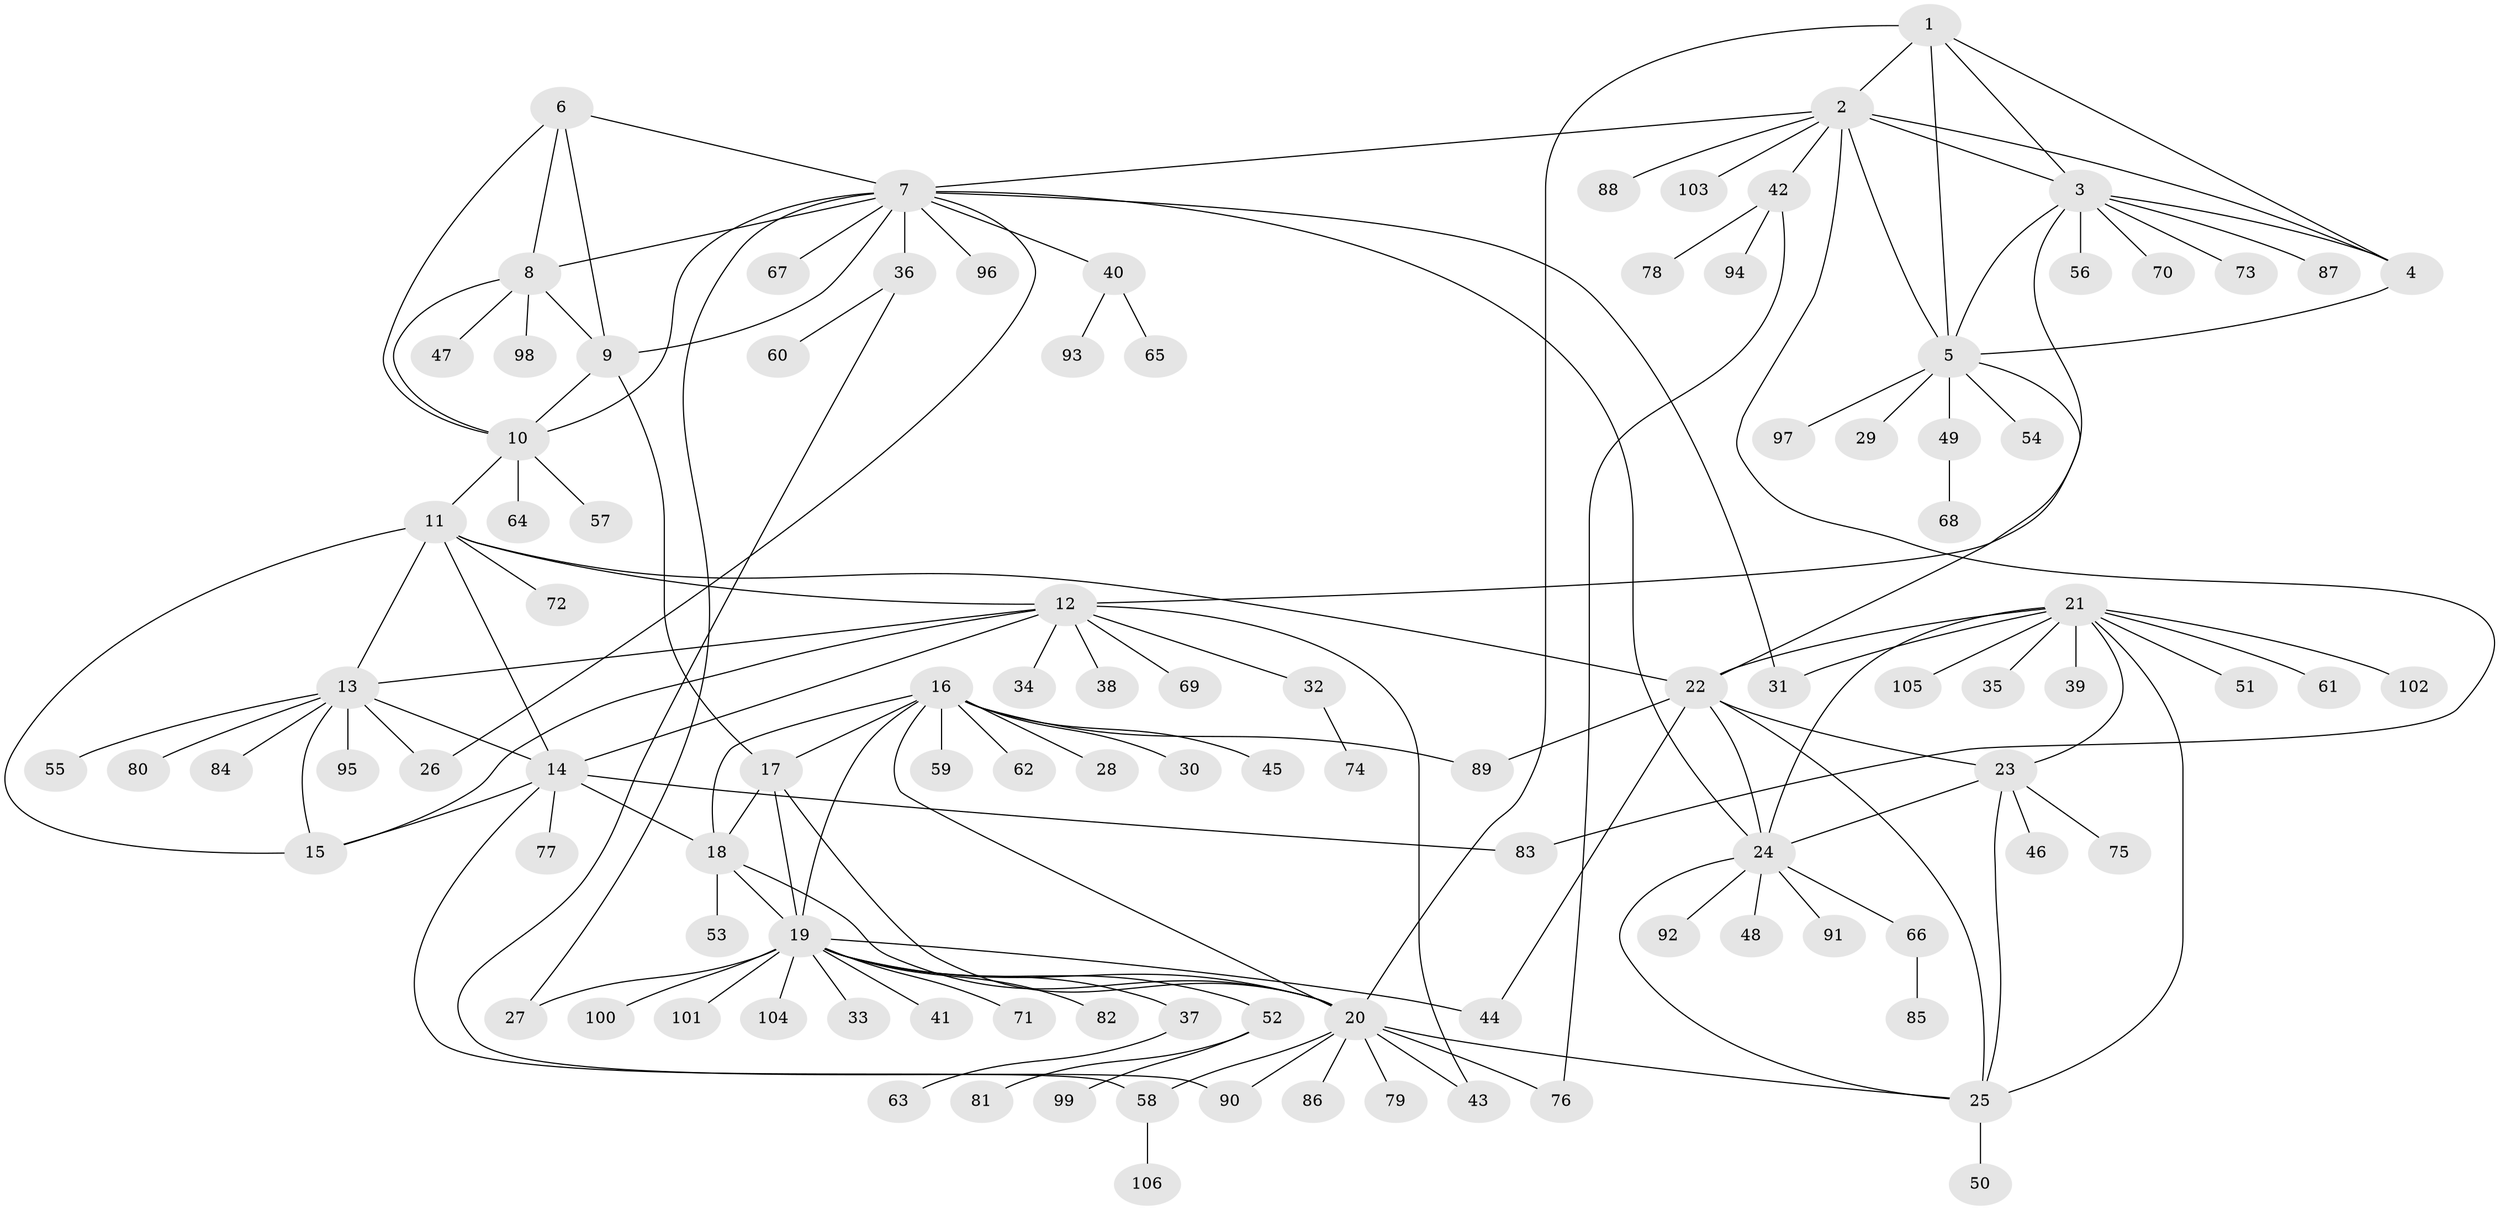 // coarse degree distribution, {6: 0.09090909090909091, 3: 0.12121212121212122, 4: 0.12121212121212122, 9: 0.06060606060606061, 7: 0.12121212121212122, 5: 0.12121212121212122, 8: 0.030303030303030304, 2: 0.15151515151515152, 1: 0.18181818181818182}
// Generated by graph-tools (version 1.1) at 2025/52/03/04/25 22:52:42]
// undirected, 106 vertices, 151 edges
graph export_dot {
  node [color=gray90,style=filled];
  1;
  2;
  3;
  4;
  5;
  6;
  7;
  8;
  9;
  10;
  11;
  12;
  13;
  14;
  15;
  16;
  17;
  18;
  19;
  20;
  21;
  22;
  23;
  24;
  25;
  26;
  27;
  28;
  29;
  30;
  31;
  32;
  33;
  34;
  35;
  36;
  37;
  38;
  39;
  40;
  41;
  42;
  43;
  44;
  45;
  46;
  47;
  48;
  49;
  50;
  51;
  52;
  53;
  54;
  55;
  56;
  57;
  58;
  59;
  60;
  61;
  62;
  63;
  64;
  65;
  66;
  67;
  68;
  69;
  70;
  71;
  72;
  73;
  74;
  75;
  76;
  77;
  78;
  79;
  80;
  81;
  82;
  83;
  84;
  85;
  86;
  87;
  88;
  89;
  90;
  91;
  92;
  93;
  94;
  95;
  96;
  97;
  98;
  99;
  100;
  101;
  102;
  103;
  104;
  105;
  106;
  1 -- 2;
  1 -- 3;
  1 -- 4;
  1 -- 5;
  1 -- 20;
  2 -- 3;
  2 -- 4;
  2 -- 5;
  2 -- 7;
  2 -- 42;
  2 -- 83;
  2 -- 88;
  2 -- 103;
  3 -- 4;
  3 -- 5;
  3 -- 12;
  3 -- 56;
  3 -- 70;
  3 -- 73;
  3 -- 87;
  4 -- 5;
  5 -- 22;
  5 -- 29;
  5 -- 49;
  5 -- 54;
  5 -- 97;
  6 -- 7;
  6 -- 8;
  6 -- 9;
  6 -- 10;
  7 -- 8;
  7 -- 9;
  7 -- 10;
  7 -- 24;
  7 -- 26;
  7 -- 27;
  7 -- 31;
  7 -- 36;
  7 -- 40;
  7 -- 67;
  7 -- 96;
  8 -- 9;
  8 -- 10;
  8 -- 47;
  8 -- 98;
  9 -- 10;
  9 -- 17;
  10 -- 11;
  10 -- 57;
  10 -- 64;
  11 -- 12;
  11 -- 13;
  11 -- 14;
  11 -- 15;
  11 -- 22;
  11 -- 72;
  12 -- 13;
  12 -- 14;
  12 -- 15;
  12 -- 32;
  12 -- 34;
  12 -- 38;
  12 -- 43;
  12 -- 69;
  13 -- 14;
  13 -- 15;
  13 -- 26;
  13 -- 55;
  13 -- 80;
  13 -- 84;
  13 -- 95;
  14 -- 15;
  14 -- 18;
  14 -- 58;
  14 -- 77;
  14 -- 83;
  16 -- 17;
  16 -- 18;
  16 -- 19;
  16 -- 20;
  16 -- 28;
  16 -- 30;
  16 -- 45;
  16 -- 59;
  16 -- 62;
  16 -- 89;
  17 -- 18;
  17 -- 19;
  17 -- 20;
  18 -- 19;
  18 -- 20;
  18 -- 53;
  19 -- 20;
  19 -- 27;
  19 -- 33;
  19 -- 37;
  19 -- 41;
  19 -- 44;
  19 -- 52;
  19 -- 71;
  19 -- 82;
  19 -- 100;
  19 -- 101;
  19 -- 104;
  20 -- 25;
  20 -- 43;
  20 -- 58;
  20 -- 76;
  20 -- 79;
  20 -- 86;
  20 -- 90;
  21 -- 22;
  21 -- 23;
  21 -- 24;
  21 -- 25;
  21 -- 31;
  21 -- 35;
  21 -- 39;
  21 -- 51;
  21 -- 61;
  21 -- 102;
  21 -- 105;
  22 -- 23;
  22 -- 24;
  22 -- 25;
  22 -- 44;
  22 -- 89;
  23 -- 24;
  23 -- 25;
  23 -- 46;
  23 -- 75;
  24 -- 25;
  24 -- 48;
  24 -- 66;
  24 -- 91;
  24 -- 92;
  25 -- 50;
  32 -- 74;
  36 -- 60;
  36 -- 90;
  37 -- 63;
  40 -- 65;
  40 -- 93;
  42 -- 76;
  42 -- 78;
  42 -- 94;
  49 -- 68;
  52 -- 81;
  52 -- 99;
  58 -- 106;
  66 -- 85;
}
